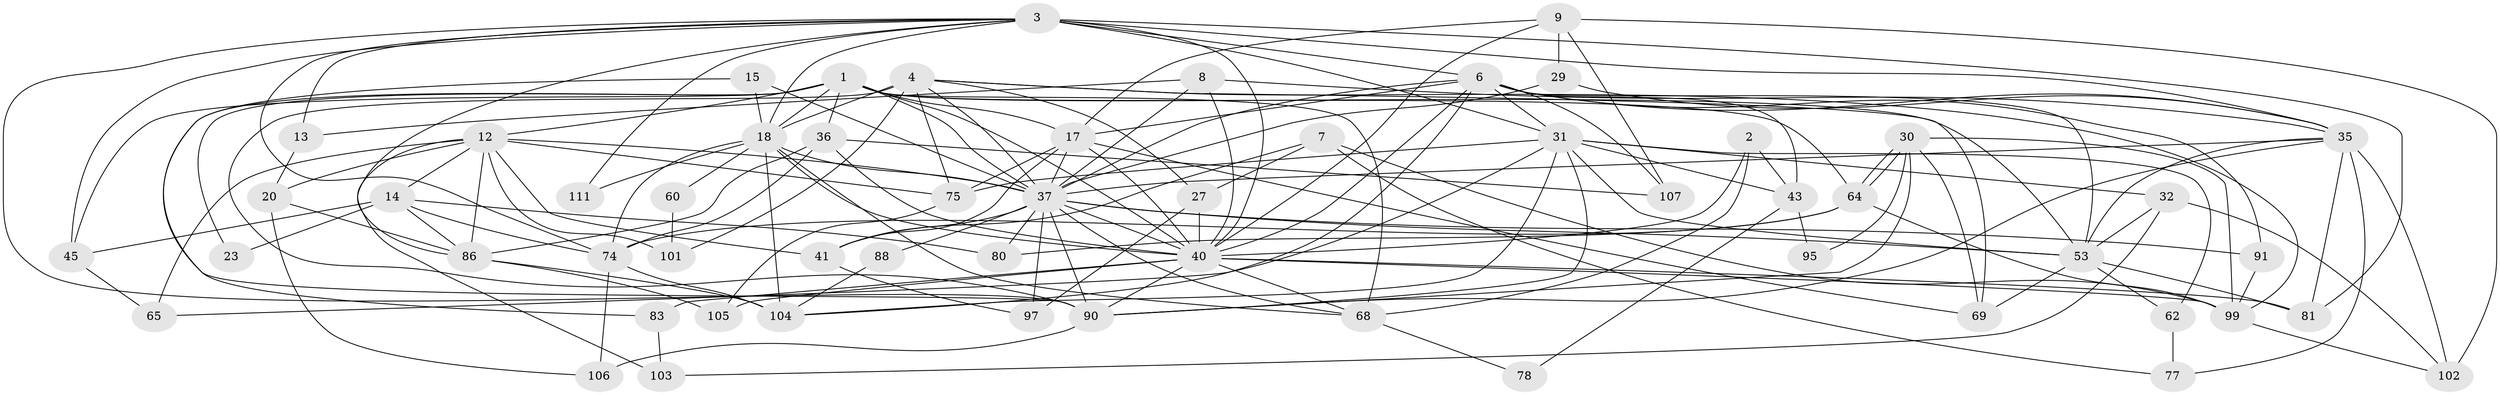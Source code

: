 // original degree distribution, {3: 0.2608695652173913, 4: 0.25217391304347825, 2: 0.14782608695652175, 7: 0.05217391304347826, 5: 0.20869565217391303, 6: 0.06086956521739131, 8: 0.017391304347826087}
// Generated by graph-tools (version 1.1) at 2025/15/03/09/25 04:15:20]
// undirected, 57 vertices, 159 edges
graph export_dot {
graph [start="1"]
  node [color=gray90,style=filled];
  1 [super="+25+26+44"];
  2 [super="+11"];
  3 [super="+22+5+92"];
  4 [super="+85+46"];
  6 [super="+34"];
  7 [super="+10"];
  8;
  9 [super="+24"];
  12 [super="+100+16"];
  13;
  14 [super="+52"];
  15 [super="+28"];
  17 [super="+21"];
  18 [super="+33+67+19"];
  20 [super="+93"];
  23;
  27 [super="+63"];
  29 [super="+84"];
  30 [super="+47"];
  31 [super="+39"];
  32;
  35 [super="+79+89"];
  36 [super="+112"];
  37 [super="+38+48+49+50"];
  40 [super="+42+72"];
  41;
  43;
  45;
  53 [super="+66+61"];
  60;
  62;
  64;
  65;
  68;
  69 [super="+113"];
  74 [super="+109+87"];
  75;
  77;
  78;
  80;
  81;
  83;
  86 [super="+98"];
  88;
  90 [super="+96"];
  91;
  95;
  97;
  99 [super="+108"];
  101;
  102;
  103;
  104;
  105;
  106;
  107;
  111;
  1 -- 64;
  1 -- 12;
  1 -- 17;
  1 -- 40;
  1 -- 68;
  1 -- 45;
  1 -- 18;
  1 -- 83;
  1 -- 23;
  1 -- 53;
  1 -- 37;
  1 -- 36 [weight=2];
  2 -- 43;
  2 -- 68;
  2 -- 40;
  3 -- 40;
  3 -- 74;
  3 -- 13;
  3 -- 111;
  3 -- 81;
  3 -- 18;
  3 -- 86;
  3 -- 35;
  3 -- 45;
  3 -- 31 [weight=2];
  3 -- 90;
  3 -- 6 [weight=2];
  4 -- 69;
  4 -- 99;
  4 -- 101;
  4 -- 18;
  4 -- 75;
  4 -- 27;
  4 -- 90;
  4 -- 37;
  6 -- 35;
  6 -- 104;
  6 -- 40;
  6 -- 91;
  6 -- 107;
  6 -- 43;
  6 -- 31;
  6 -- 17;
  6 -- 53;
  6 -- 37;
  7 -- 41;
  7 -- 27;
  7 -- 99;
  7 -- 77;
  8 -- 13;
  8 -- 40;
  8 -- 35;
  8 -- 37;
  9 -- 107;
  9 -- 17;
  9 -- 102;
  9 -- 40;
  9 -- 29;
  12 -- 75;
  12 -- 20;
  12 -- 41;
  12 -- 101;
  12 -- 103;
  12 -- 65;
  12 -- 86;
  12 -- 37;
  12 -- 14;
  13 -- 20;
  14 -- 80;
  14 -- 45;
  14 -- 74;
  14 -- 86;
  14 -- 23;
  15 -- 18;
  15 -- 90;
  15 -- 37;
  17 -- 41;
  17 -- 69;
  17 -- 75;
  17 -- 40;
  17 -- 37;
  18 -- 68;
  18 -- 40;
  18 -- 74;
  18 -- 104 [weight=2];
  18 -- 111;
  18 -- 37 [weight=2];
  18 -- 60;
  20 -- 106;
  20 -- 86;
  27 -- 40;
  27 -- 97;
  29 -- 35;
  29 -- 37;
  30 -- 64;
  30 -- 64;
  30 -- 95;
  30 -- 90;
  30 -- 69;
  30 -- 99;
  31 -- 75;
  31 -- 32;
  31 -- 65;
  31 -- 104;
  31 -- 43;
  31 -- 53;
  31 -- 62;
  31 -- 90;
  32 -- 103;
  32 -- 102;
  32 -- 53;
  35 -- 53;
  35 -- 102;
  35 -- 81;
  35 -- 77;
  35 -- 90;
  35 -- 37;
  36 -- 74;
  36 -- 107;
  36 -- 40;
  36 -- 86;
  37 -- 97;
  37 -- 80;
  37 -- 88;
  37 -- 41;
  37 -- 53;
  37 -- 90;
  37 -- 68;
  37 -- 40;
  37 -- 91;
  40 -- 99;
  40 -- 68;
  40 -- 81;
  40 -- 83;
  40 -- 105;
  40 -- 90;
  41 -- 97;
  43 -- 78;
  43 -- 95;
  45 -- 65;
  53 -- 62;
  53 -- 69;
  53 -- 81;
  60 -- 101;
  62 -- 77;
  64 -- 74;
  64 -- 80;
  64 -- 99;
  68 -- 78;
  74 -- 104;
  74 -- 106;
  75 -- 105;
  83 -- 103;
  86 -- 104;
  86 -- 105;
  88 -- 104;
  90 -- 106;
  91 -- 99;
  99 -- 102;
}
